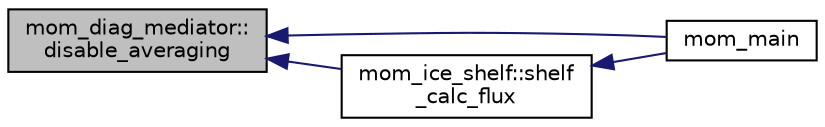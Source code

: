 digraph "mom_diag_mediator::disable_averaging"
{
 // INTERACTIVE_SVG=YES
  edge [fontname="Helvetica",fontsize="10",labelfontname="Helvetica",labelfontsize="10"];
  node [fontname="Helvetica",fontsize="10",shape=record];
  rankdir="LR";
  Node126 [label="mom_diag_mediator::\ldisable_averaging",height=0.2,width=0.4,color="black", fillcolor="grey75", style="filled", fontcolor="black"];
  Node126 -> Node127 [dir="back",color="midnightblue",fontsize="10",style="solid",fontname="Helvetica"];
  Node127 [label="mom_main",height=0.2,width=0.4,color="black", fillcolor="white", style="filled",URL="$MOM__driver_8F90.html#a08fffeb2d8e8acbf9ed4609be6d258c6"];
  Node126 -> Node128 [dir="back",color="midnightblue",fontsize="10",style="solid",fontname="Helvetica"];
  Node128 [label="mom_ice_shelf::shelf\l_calc_flux",height=0.2,width=0.4,color="black", fillcolor="white", style="filled",URL="$namespacemom__ice__shelf.html#a3b0e0cc9f36c5197236cc05867b780df",tooltip="Calculates fluxes between the ocean and ice-shelf using the three-equations formulation (optional to ..."];
  Node128 -> Node127 [dir="back",color="midnightblue",fontsize="10",style="solid",fontname="Helvetica"];
}
